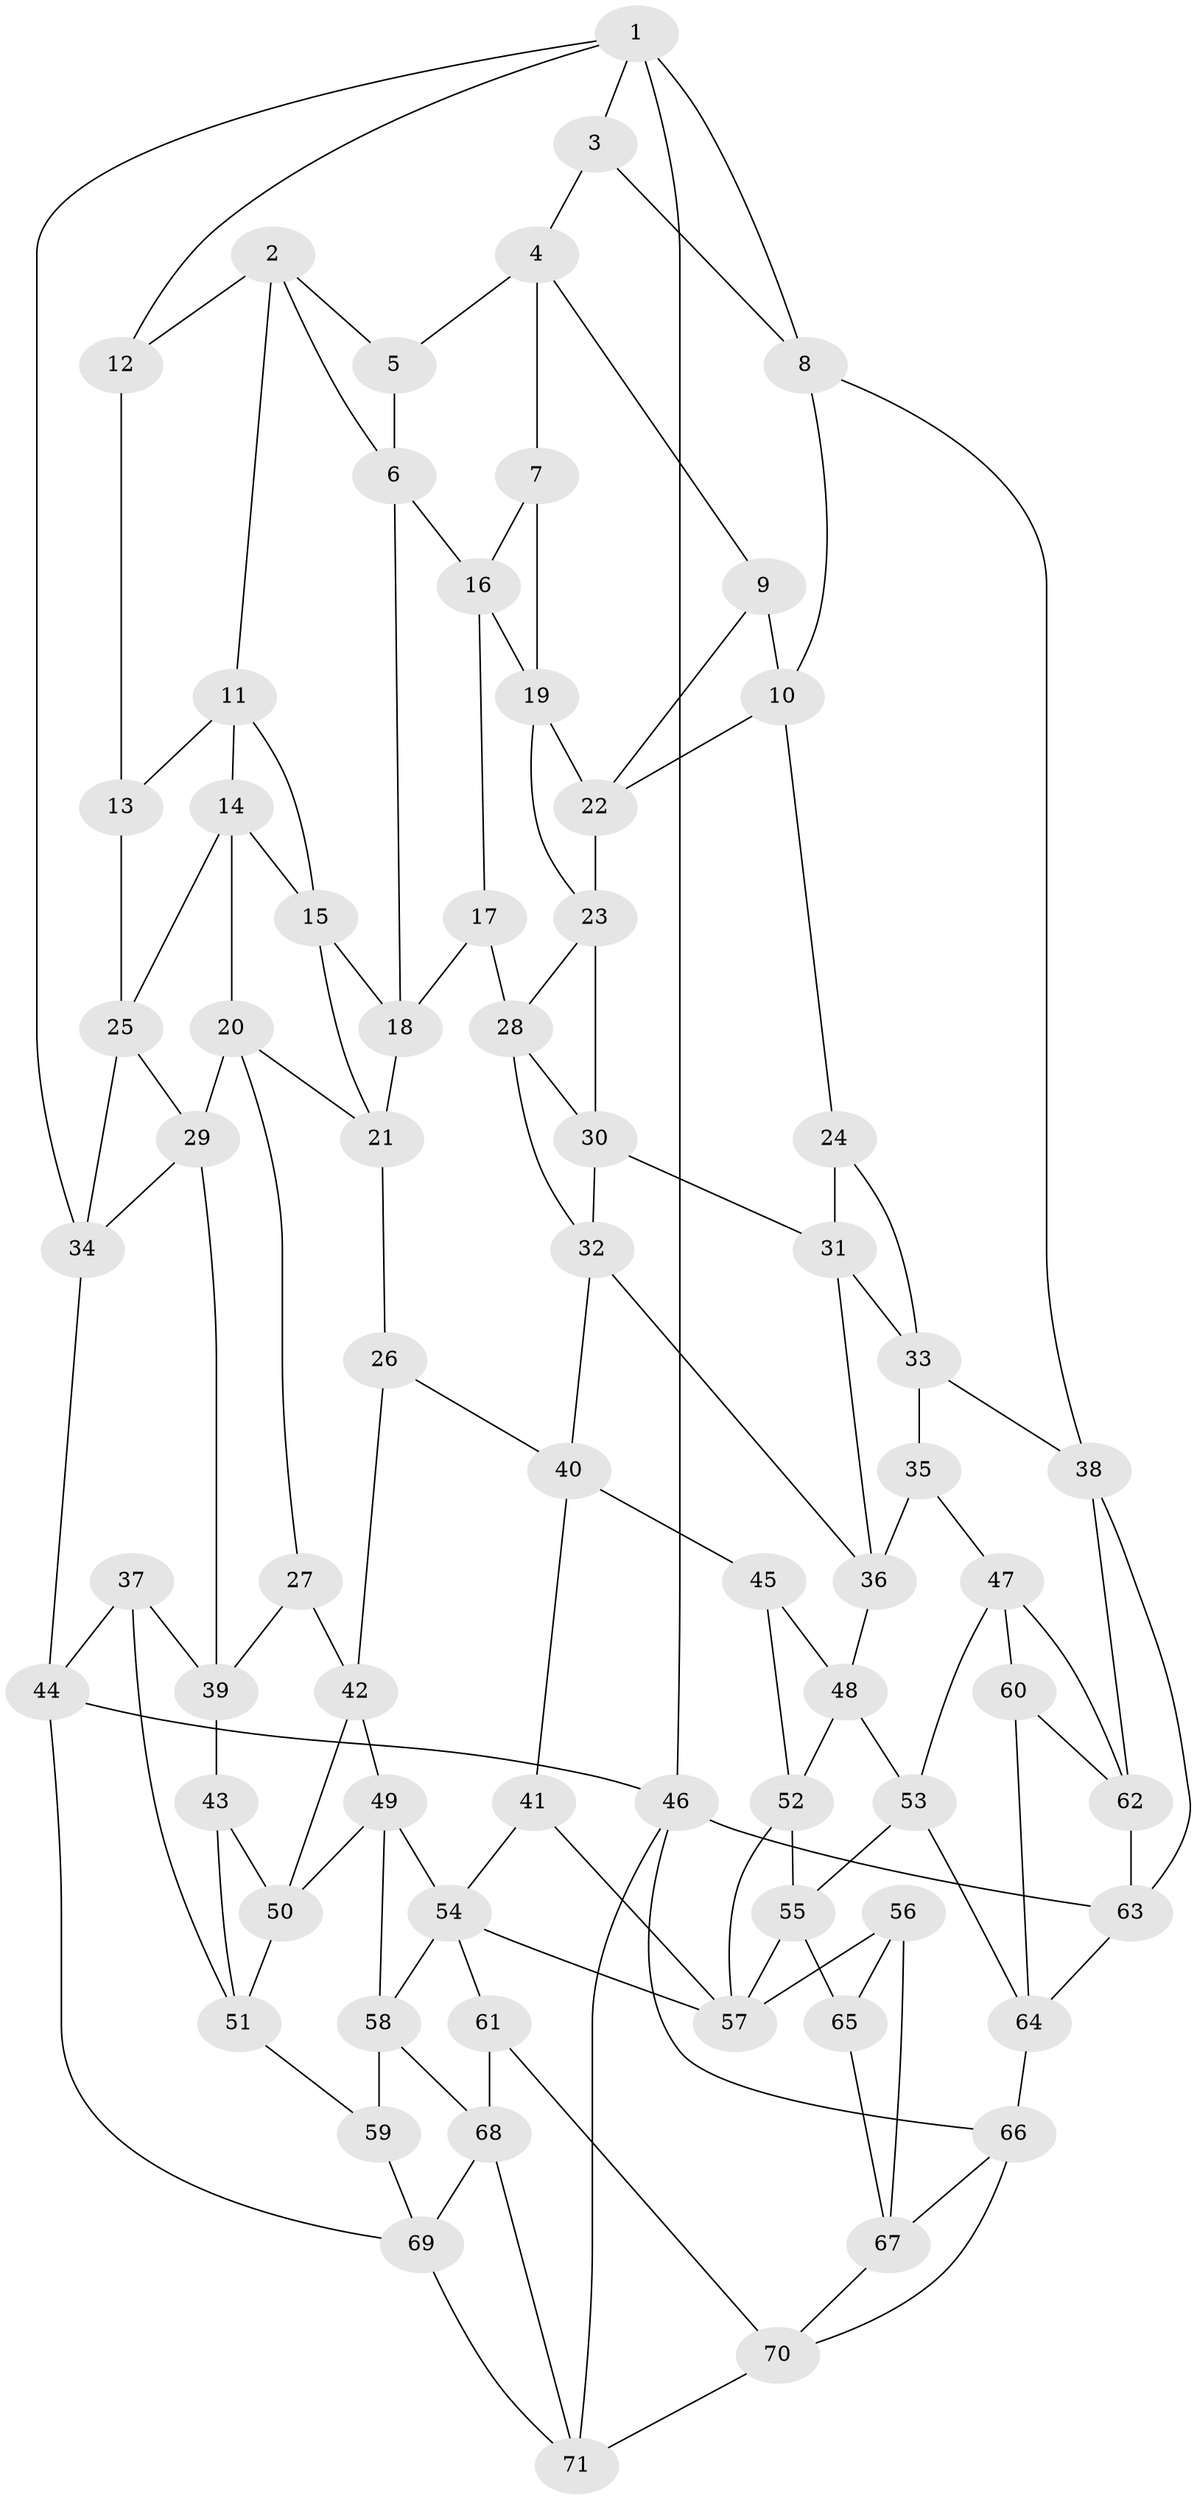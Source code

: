 // original degree distribution, {3: 0.028169014084507043, 6: 0.2112676056338028, 5: 0.5633802816901409, 4: 0.19718309859154928}
// Generated by graph-tools (version 1.1) at 2025/51/03/09/25 03:51:01]
// undirected, 71 vertices, 134 edges
graph export_dot {
graph [start="1"]
  node [color=gray90,style=filled];
  1;
  2;
  3;
  4;
  5;
  6;
  7;
  8;
  9;
  10;
  11;
  12;
  13;
  14;
  15;
  16;
  17;
  18;
  19;
  20;
  21;
  22;
  23;
  24;
  25;
  26;
  27;
  28;
  29;
  30;
  31;
  32;
  33;
  34;
  35;
  36;
  37;
  38;
  39;
  40;
  41;
  42;
  43;
  44;
  45;
  46;
  47;
  48;
  49;
  50;
  51;
  52;
  53;
  54;
  55;
  56;
  57;
  58;
  59;
  60;
  61;
  62;
  63;
  64;
  65;
  66;
  67;
  68;
  69;
  70;
  71;
  1 -- 3 [weight=1.0];
  1 -- 8 [weight=1.0];
  1 -- 12 [weight=1.0];
  1 -- 34 [weight=1.0];
  1 -- 46 [weight=2.0];
  2 -- 5 [weight=1.0];
  2 -- 6 [weight=1.0];
  2 -- 11 [weight=1.0];
  2 -- 12 [weight=1.0];
  3 -- 4 [weight=1.0];
  3 -- 8 [weight=1.0];
  4 -- 5 [weight=1.0];
  4 -- 7 [weight=1.0];
  4 -- 9 [weight=1.0];
  5 -- 6 [weight=1.0];
  6 -- 16 [weight=1.0];
  6 -- 18 [weight=1.0];
  7 -- 16 [weight=1.0];
  7 -- 19 [weight=1.0];
  8 -- 10 [weight=1.0];
  8 -- 38 [weight=1.0];
  9 -- 10 [weight=1.0];
  9 -- 22 [weight=1.0];
  10 -- 22 [weight=1.0];
  10 -- 24 [weight=1.0];
  11 -- 13 [weight=1.0];
  11 -- 14 [weight=1.0];
  11 -- 15 [weight=1.0];
  12 -- 13 [weight=1.0];
  13 -- 25 [weight=1.0];
  14 -- 15 [weight=1.0];
  14 -- 20 [weight=1.0];
  14 -- 25 [weight=1.0];
  15 -- 18 [weight=1.0];
  15 -- 21 [weight=1.0];
  16 -- 17 [weight=1.0];
  16 -- 19 [weight=1.0];
  17 -- 18 [weight=1.0];
  17 -- 28 [weight=1.0];
  18 -- 21 [weight=1.0];
  19 -- 22 [weight=1.0];
  19 -- 23 [weight=1.0];
  20 -- 21 [weight=1.0];
  20 -- 27 [weight=1.0];
  20 -- 29 [weight=1.0];
  21 -- 26 [weight=1.0];
  22 -- 23 [weight=1.0];
  23 -- 28 [weight=1.0];
  23 -- 30 [weight=1.0];
  24 -- 31 [weight=1.0];
  24 -- 33 [weight=1.0];
  25 -- 29 [weight=1.0];
  25 -- 34 [weight=1.0];
  26 -- 40 [weight=1.0];
  26 -- 42 [weight=1.0];
  27 -- 39 [weight=1.0];
  27 -- 42 [weight=1.0];
  28 -- 30 [weight=1.0];
  28 -- 32 [weight=1.0];
  29 -- 34 [weight=1.0];
  29 -- 39 [weight=1.0];
  30 -- 31 [weight=1.0];
  30 -- 32 [weight=1.0];
  31 -- 33 [weight=1.0];
  31 -- 36 [weight=1.0];
  32 -- 36 [weight=1.0];
  32 -- 40 [weight=1.0];
  33 -- 35 [weight=1.0];
  33 -- 38 [weight=1.0];
  34 -- 44 [weight=1.0];
  35 -- 36 [weight=1.0];
  35 -- 47 [weight=1.0];
  36 -- 48 [weight=1.0];
  37 -- 39 [weight=1.0];
  37 -- 44 [weight=1.0];
  37 -- 51 [weight=1.0];
  38 -- 62 [weight=1.0];
  38 -- 63 [weight=1.0];
  39 -- 43 [weight=1.0];
  40 -- 41 [weight=1.0];
  40 -- 45 [weight=1.0];
  41 -- 54 [weight=1.0];
  41 -- 57 [weight=1.0];
  42 -- 49 [weight=1.0];
  42 -- 50 [weight=1.0];
  43 -- 50 [weight=1.0];
  43 -- 51 [weight=1.0];
  44 -- 46 [weight=1.0];
  44 -- 69 [weight=1.0];
  45 -- 48 [weight=1.0];
  45 -- 52 [weight=1.0];
  46 -- 63 [weight=1.0];
  46 -- 66 [weight=1.0];
  46 -- 71 [weight=1.0];
  47 -- 53 [weight=1.0];
  47 -- 60 [weight=1.0];
  47 -- 62 [weight=1.0];
  48 -- 52 [weight=1.0];
  48 -- 53 [weight=1.0];
  49 -- 50 [weight=1.0];
  49 -- 54 [weight=1.0];
  49 -- 58 [weight=1.0];
  50 -- 51 [weight=1.0];
  51 -- 59 [weight=1.0];
  52 -- 55 [weight=1.0];
  52 -- 57 [weight=1.0];
  53 -- 55 [weight=1.0];
  53 -- 64 [weight=1.0];
  54 -- 57 [weight=2.0];
  54 -- 58 [weight=1.0];
  54 -- 61 [weight=1.0];
  55 -- 57 [weight=1.0];
  55 -- 65 [weight=2.0];
  56 -- 57 [weight=1.0];
  56 -- 65 [weight=1.0];
  56 -- 67 [weight=1.0];
  58 -- 59 [weight=1.0];
  58 -- 68 [weight=1.0];
  59 -- 69 [weight=1.0];
  60 -- 62 [weight=1.0];
  60 -- 64 [weight=1.0];
  61 -- 68 [weight=1.0];
  61 -- 70 [weight=1.0];
  62 -- 63 [weight=1.0];
  63 -- 64 [weight=1.0];
  64 -- 66 [weight=1.0];
  65 -- 67 [weight=1.0];
  66 -- 67 [weight=1.0];
  66 -- 70 [weight=1.0];
  67 -- 70 [weight=1.0];
  68 -- 69 [weight=1.0];
  68 -- 71 [weight=1.0];
  69 -- 71 [weight=1.0];
  70 -- 71 [weight=1.0];
}
